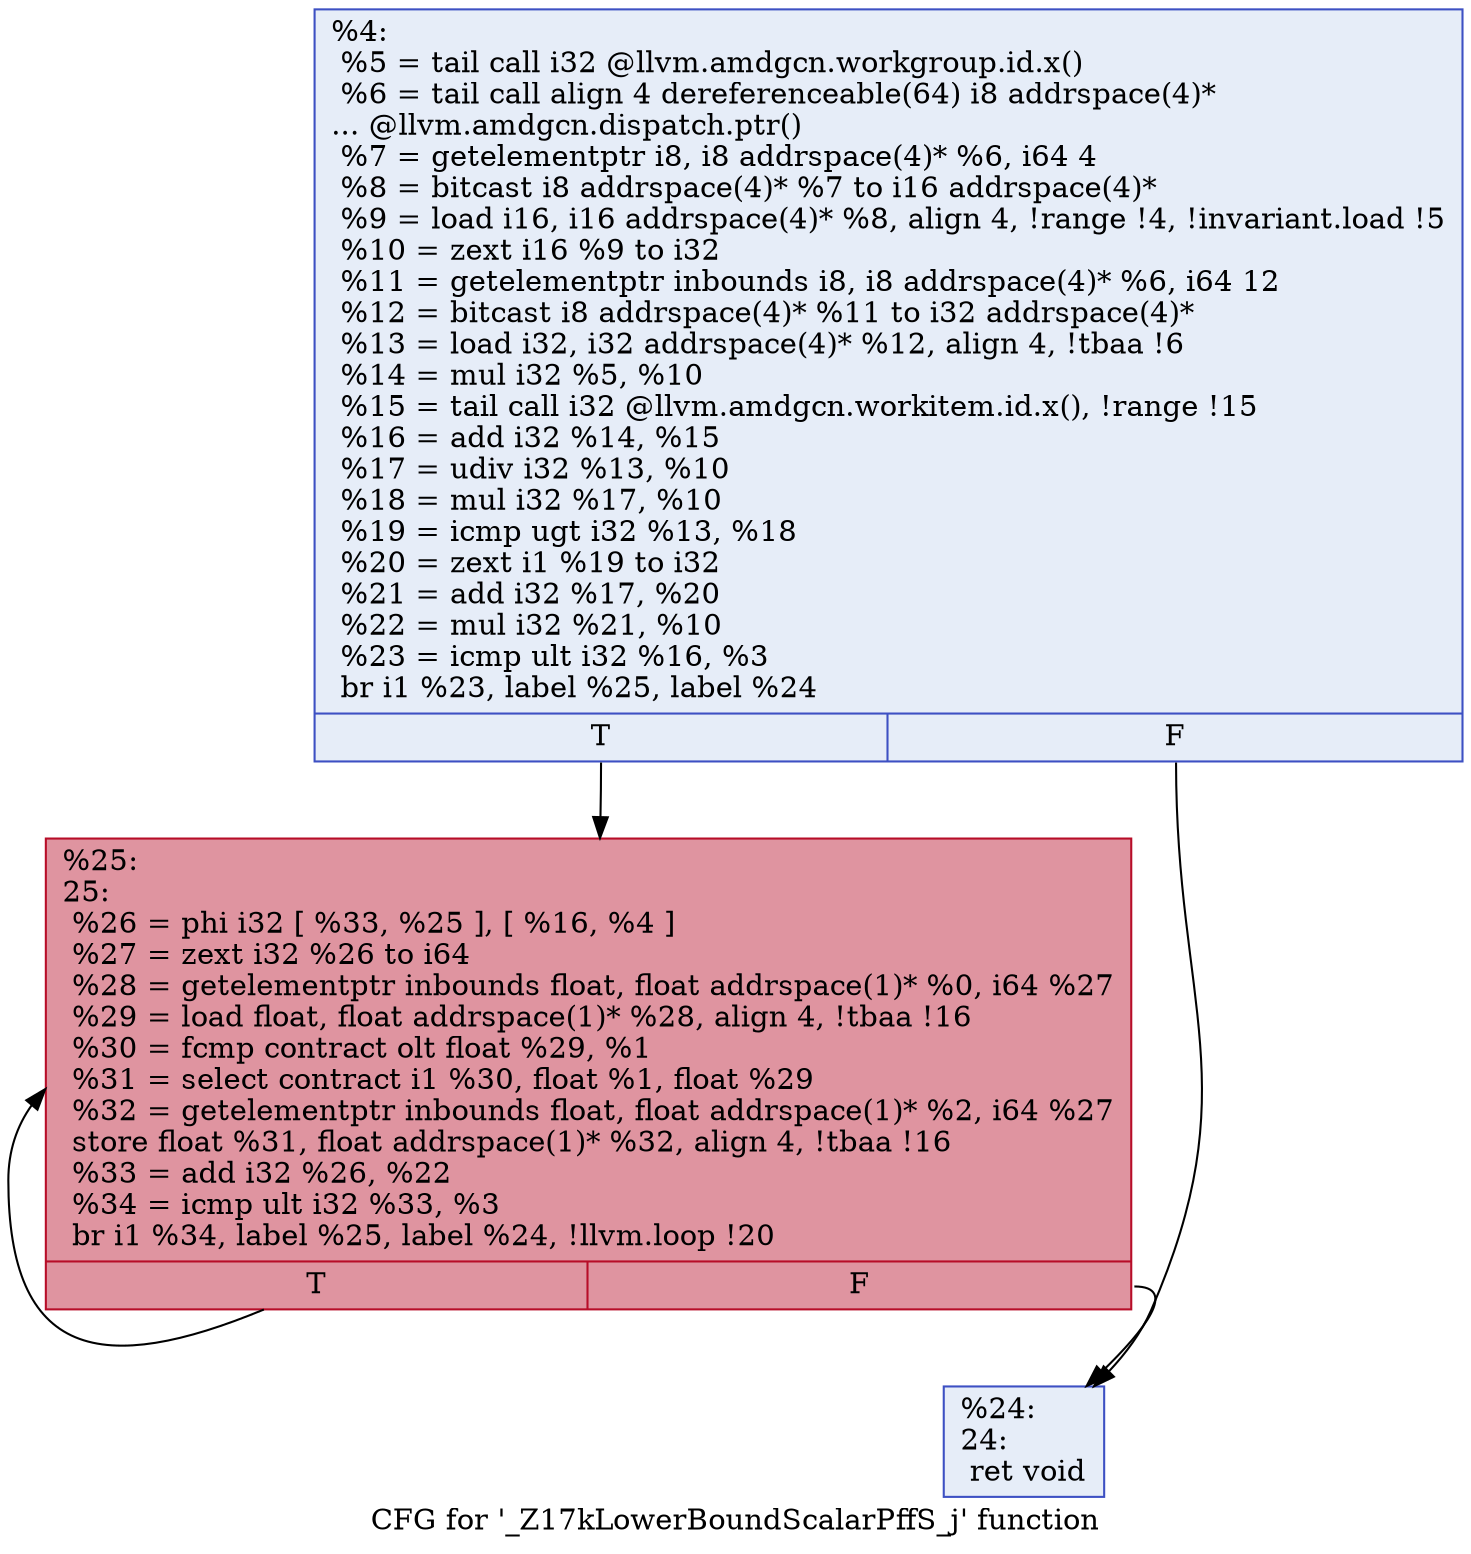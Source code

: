 digraph "CFG for '_Z17kLowerBoundScalarPffS_j' function" {
	label="CFG for '_Z17kLowerBoundScalarPffS_j' function";

	Node0x45ac470 [shape=record,color="#3d50c3ff", style=filled, fillcolor="#c7d7f070",label="{%4:\l  %5 = tail call i32 @llvm.amdgcn.workgroup.id.x()\l  %6 = tail call align 4 dereferenceable(64) i8 addrspace(4)*\l... @llvm.amdgcn.dispatch.ptr()\l  %7 = getelementptr i8, i8 addrspace(4)* %6, i64 4\l  %8 = bitcast i8 addrspace(4)* %7 to i16 addrspace(4)*\l  %9 = load i16, i16 addrspace(4)* %8, align 4, !range !4, !invariant.load !5\l  %10 = zext i16 %9 to i32\l  %11 = getelementptr inbounds i8, i8 addrspace(4)* %6, i64 12\l  %12 = bitcast i8 addrspace(4)* %11 to i32 addrspace(4)*\l  %13 = load i32, i32 addrspace(4)* %12, align 4, !tbaa !6\l  %14 = mul i32 %5, %10\l  %15 = tail call i32 @llvm.amdgcn.workitem.id.x(), !range !15\l  %16 = add i32 %14, %15\l  %17 = udiv i32 %13, %10\l  %18 = mul i32 %17, %10\l  %19 = icmp ugt i32 %13, %18\l  %20 = zext i1 %19 to i32\l  %21 = add i32 %17, %20\l  %22 = mul i32 %21, %10\l  %23 = icmp ult i32 %16, %3\l  br i1 %23, label %25, label %24\l|{<s0>T|<s1>F}}"];
	Node0x45ac470:s0 -> Node0x45aea30;
	Node0x45ac470:s1 -> Node0x45aeac0;
	Node0x45aeac0 [shape=record,color="#3d50c3ff", style=filled, fillcolor="#c7d7f070",label="{%24:\l24:                                               \l  ret void\l}"];
	Node0x45aea30 [shape=record,color="#b70d28ff", style=filled, fillcolor="#b70d2870",label="{%25:\l25:                                               \l  %26 = phi i32 [ %33, %25 ], [ %16, %4 ]\l  %27 = zext i32 %26 to i64\l  %28 = getelementptr inbounds float, float addrspace(1)* %0, i64 %27\l  %29 = load float, float addrspace(1)* %28, align 4, !tbaa !16\l  %30 = fcmp contract olt float %29, %1\l  %31 = select contract i1 %30, float %1, float %29\l  %32 = getelementptr inbounds float, float addrspace(1)* %2, i64 %27\l  store float %31, float addrspace(1)* %32, align 4, !tbaa !16\l  %33 = add i32 %26, %22\l  %34 = icmp ult i32 %33, %3\l  br i1 %34, label %25, label %24, !llvm.loop !20\l|{<s0>T|<s1>F}}"];
	Node0x45aea30:s0 -> Node0x45aea30;
	Node0x45aea30:s1 -> Node0x45aeac0;
}
